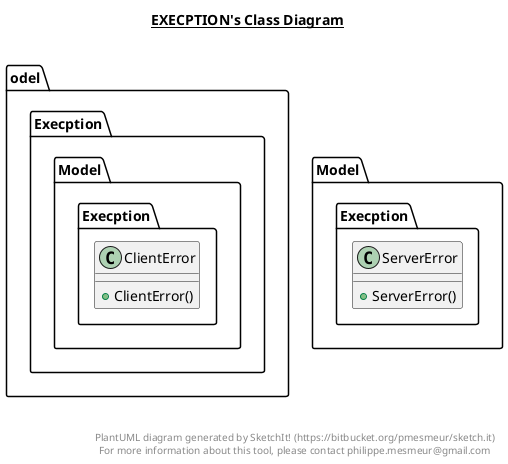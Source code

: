 @startuml

title __EXECPTION's Class Diagram__\n

    namespace odel {
      namespace Execption {
        class Model.Execption.ClientError {
            + ClientError()
        }
      }
    }

  

    namespace Model {
      namespace Execption {
        class Model.Execption.ServerError {
            + ServerError()
        }
      }
    }

  



right footer


PlantUML diagram generated by SketchIt! (https://bitbucket.org/pmesmeur/sketch.it)
For more information about this tool, please contact philippe.mesmeur@gmail.com
endfooter

@enduml
